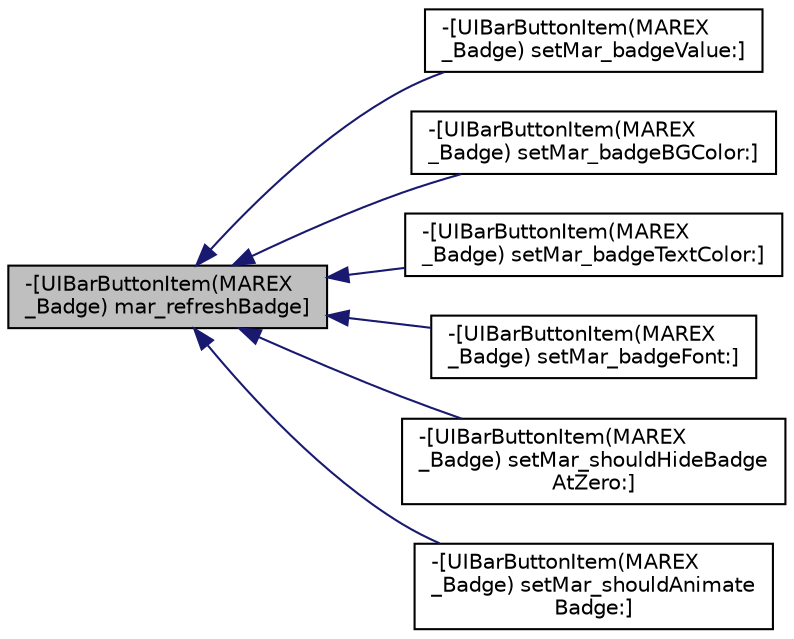 digraph "-[UIBarButtonItem(MAREX_Badge) mar_refreshBadge]"
{
  edge [fontname="Helvetica",fontsize="10",labelfontname="Helvetica",labelfontsize="10"];
  node [fontname="Helvetica",fontsize="10",shape=record];
  rankdir="LR";
  Node40 [label="-[UIBarButtonItem(MAREX\l_Badge) mar_refreshBadge]",height=0.2,width=0.4,color="black", fillcolor="grey75", style="filled", fontcolor="black"];
  Node40 -> Node41 [dir="back",color="midnightblue",fontsize="10",style="solid",fontname="Helvetica"];
  Node41 [label="-[UIBarButtonItem(MAREX\l_Badge) setMar_badgeValue:]",height=0.2,width=0.4,color="black", fillcolor="white", style="filled",URL="$category_u_i_bar_button_item_07_m_a_r_e_x___badge_08.html#a32868cad1e1e1ce998dccc786fb4c41d"];
  Node40 -> Node42 [dir="back",color="midnightblue",fontsize="10",style="solid",fontname="Helvetica"];
  Node42 [label="-[UIBarButtonItem(MAREX\l_Badge) setMar_badgeBGColor:]",height=0.2,width=0.4,color="black", fillcolor="white", style="filled",URL="$category_u_i_bar_button_item_07_m_a_r_e_x___badge_08.html#a3bc2fbc69e0e15daba18e523aed8e45e"];
  Node40 -> Node43 [dir="back",color="midnightblue",fontsize="10",style="solid",fontname="Helvetica"];
  Node43 [label="-[UIBarButtonItem(MAREX\l_Badge) setMar_badgeTextColor:]",height=0.2,width=0.4,color="black", fillcolor="white", style="filled",URL="$category_u_i_bar_button_item_07_m_a_r_e_x___badge_08.html#abd221afcba1982d9744d16d975a36f8d"];
  Node40 -> Node44 [dir="back",color="midnightblue",fontsize="10",style="solid",fontname="Helvetica"];
  Node44 [label="-[UIBarButtonItem(MAREX\l_Badge) setMar_badgeFont:]",height=0.2,width=0.4,color="black", fillcolor="white", style="filled",URL="$category_u_i_bar_button_item_07_m_a_r_e_x___badge_08.html#ad6583ac515e06f49a394ffab67123216"];
  Node40 -> Node45 [dir="back",color="midnightblue",fontsize="10",style="solid",fontname="Helvetica"];
  Node45 [label="-[UIBarButtonItem(MAREX\l_Badge) setMar_shouldHideBadge\lAtZero:]",height=0.2,width=0.4,color="black", fillcolor="white", style="filled",URL="$category_u_i_bar_button_item_07_m_a_r_e_x___badge_08.html#a86094637debca3cbbf38c6231f2781c7"];
  Node40 -> Node46 [dir="back",color="midnightblue",fontsize="10",style="solid",fontname="Helvetica"];
  Node46 [label="-[UIBarButtonItem(MAREX\l_Badge) setMar_shouldAnimate\lBadge:]",height=0.2,width=0.4,color="black", fillcolor="white", style="filled",URL="$category_u_i_bar_button_item_07_m_a_r_e_x___badge_08.html#ac562e75d05ad860c15a3498ce6d9ed8f"];
}

